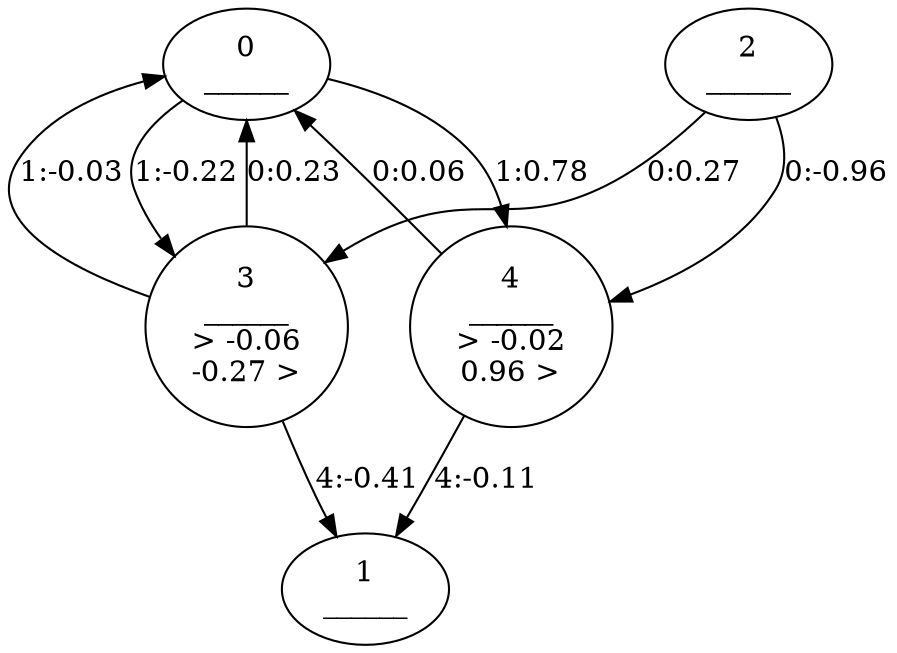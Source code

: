 //MusicWeightedAutomaton.dot
digraph {
	0 [label="0
______"]
	1 [label="1
______"]
	2 [label="2
______"]
	3 [label="3
______
> -0.06
-0.27 >"]
	4 [label="4
______
> -0.02
0.96 >"]
	2 -> 3 [label="0:0.27"]
	2 -> 4 [label="0:-0.96"]
	3 -> 0 [label="0:0.23"]
	4 -> 0 [label="0:0.06"]
	0 -> 3 [label="1:-0.22"]
	0 -> 4 [label="1:0.78"]
	3 -> 0 [label="1:-0.03"]
	3 -> 1 [label="4:-0.41"]
	4 -> 1 [label="4:-0.11"]
}

